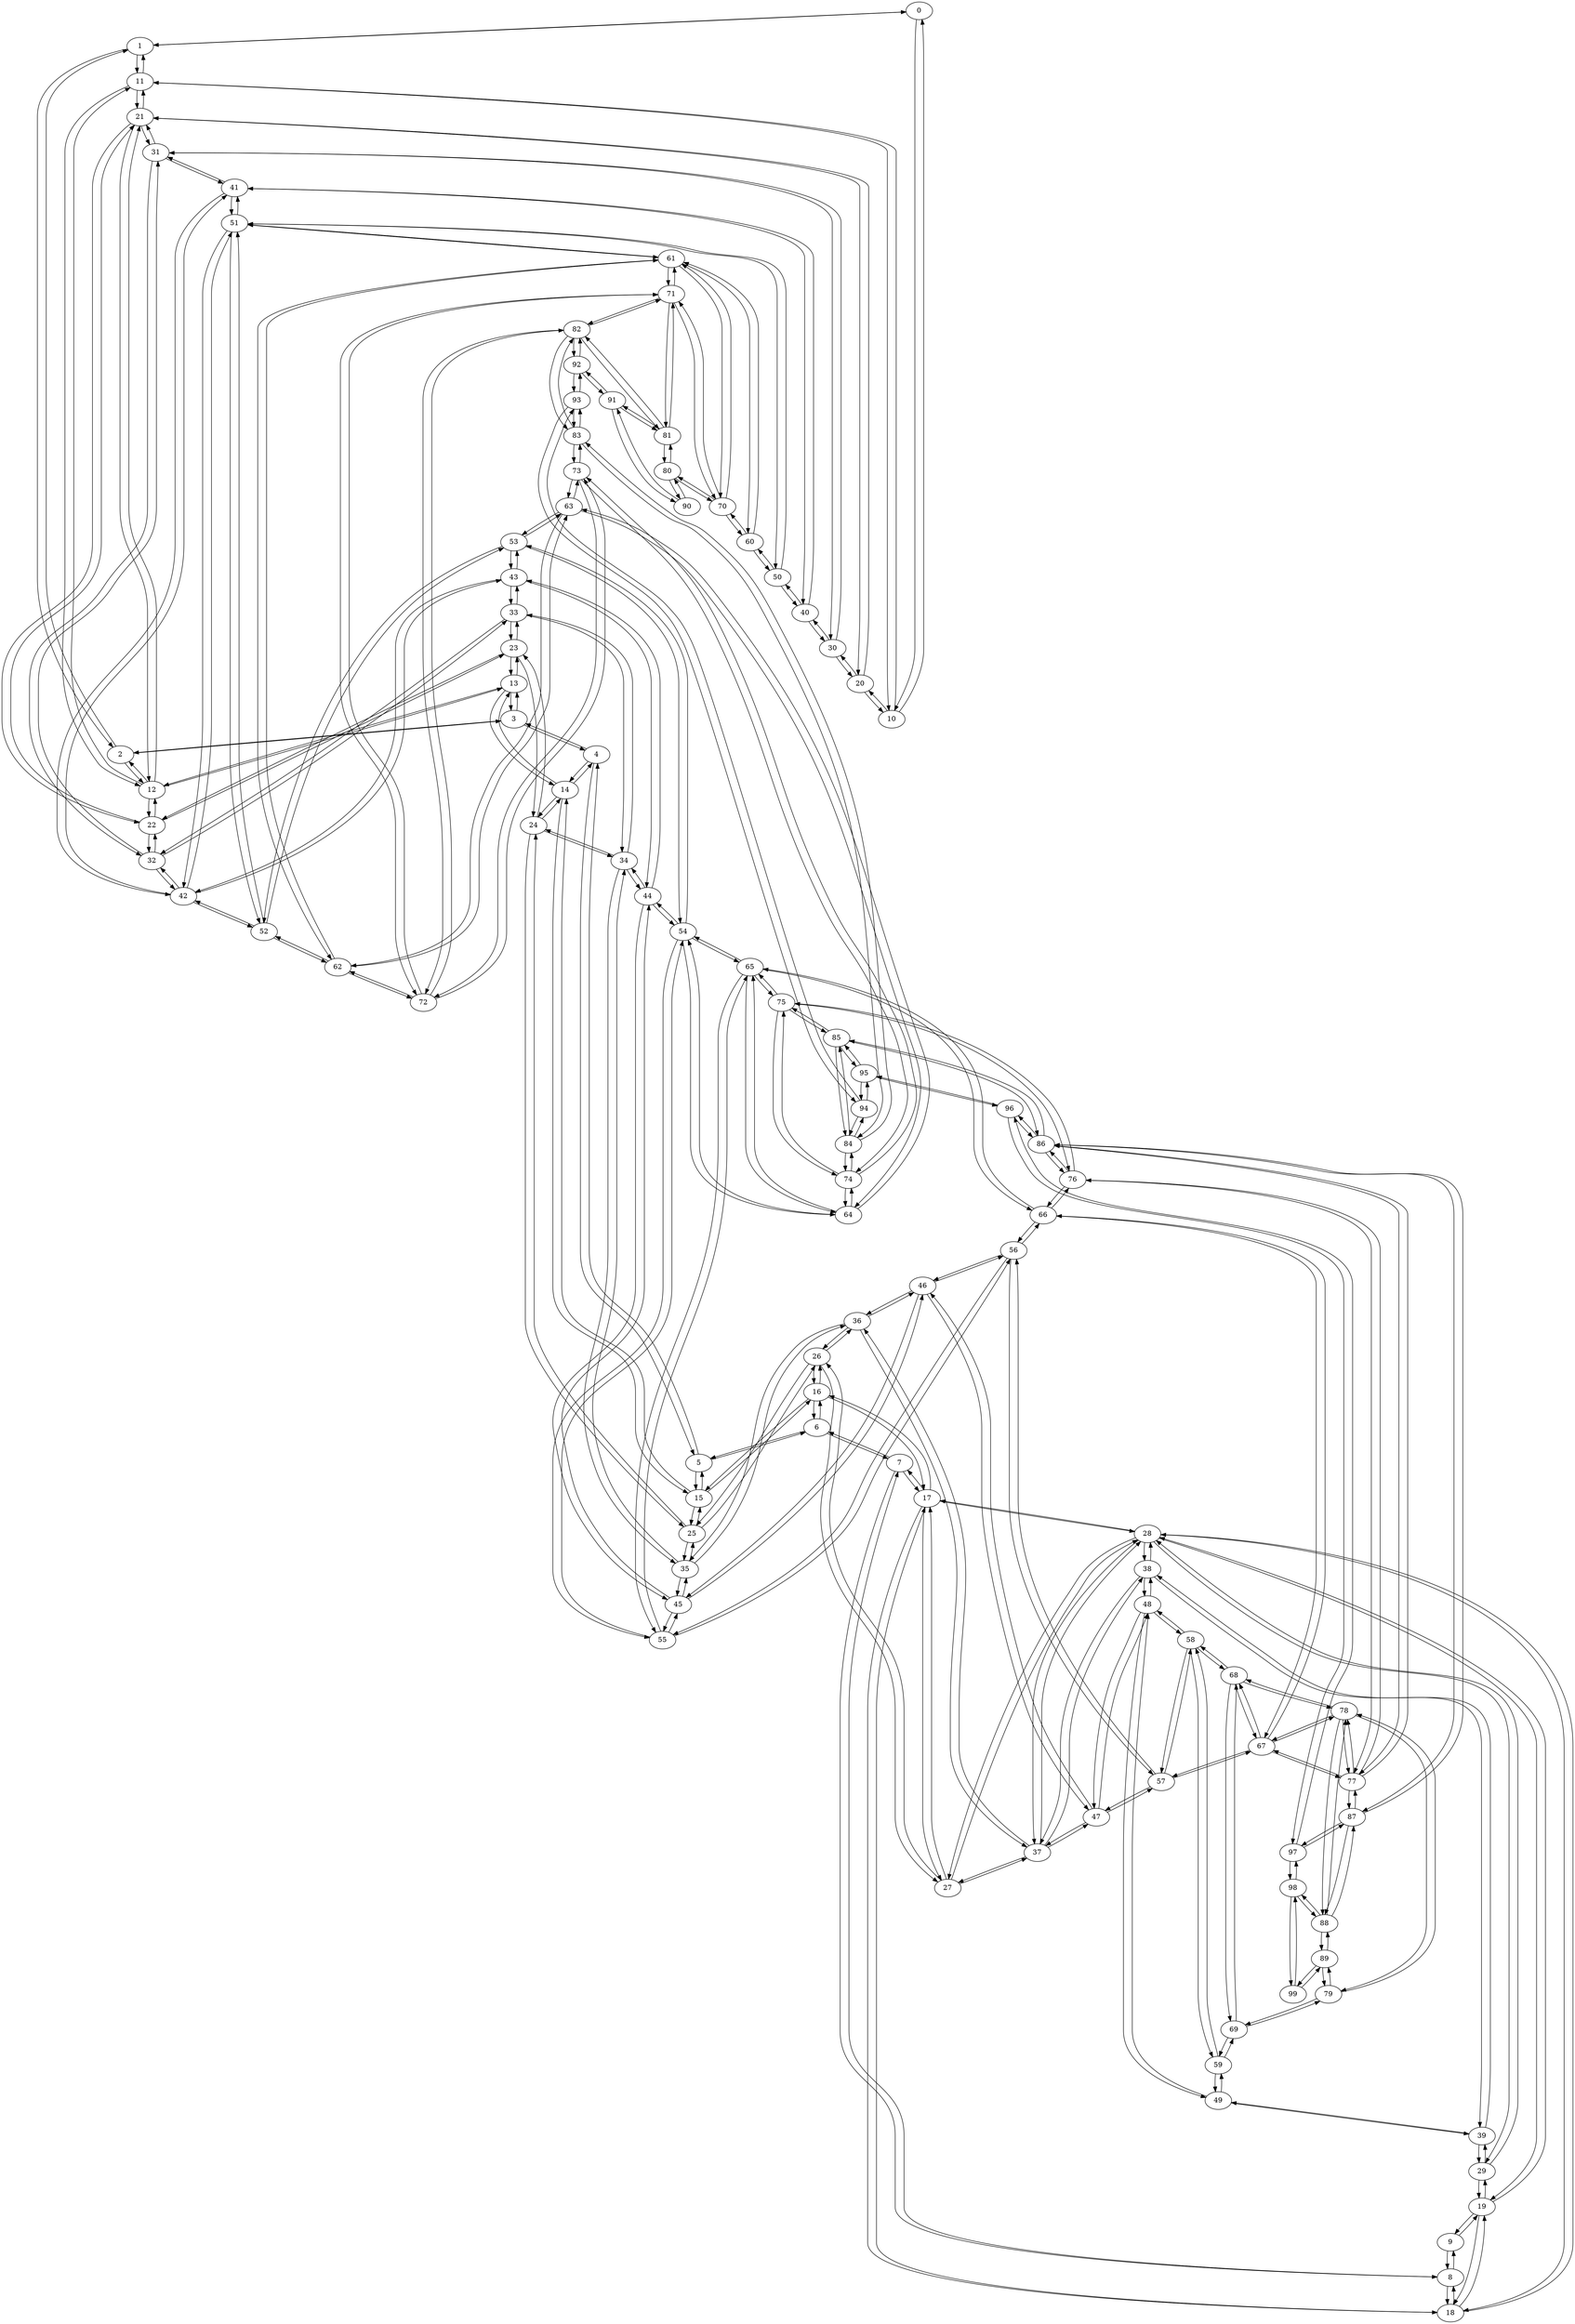 digraph G {
0[label="0"];
1[label="1"];
2[label="2"];
3[label="3"];
4[label="4"];
5[label="5"];
6[label="6"];
7[label="7"];
8[label="8"];
9[label="9"];
10[label="10"];
11[label="11"];
12[label="12"];
13[label="13"];
14[label="14"];
15[label="15"];
16[label="16"];
17[label="17"];
18[label="18"];
19[label="19"];
20[label="20"];
21[label="21"];
22[label="22"];
23[label="23"];
24[label="24"];
25[label="25"];
26[label="26"];
27[label="27"];
28[label="28"];
29[label="29"];
30[label="30"];
31[label="31"];
32[label="32"];
33[label="33"];
34[label="34"];
35[label="35"];
36[label="36"];
37[label="37"];
38[label="38"];
39[label="39"];
40[label="40"];
41[label="41"];
42[label="42"];
43[label="43"];
44[label="44"];
45[label="45"];
46[label="46"];
47[label="47"];
48[label="48"];
49[label="49"];
50[label="50"];
51[label="51"];
52[label="52"];
53[label="53"];
54[label="54"];
55[label="55"];
56[label="56"];
57[label="57"];
58[label="58"];
59[label="59"];
60[label="60"];
61[label="61"];
62[label="62"];
63[label="63"];
64[label="64"];
65[label="65"];
66[label="66"];
67[label="67"];
68[label="68"];
69[label="69"];
70[label="70"];
71[label="71"];
72[label="72"];
73[label="73"];
74[label="74"];
75[label="75"];
76[label="76"];
77[label="77"];
78[label="78"];
79[label="79"];
80[label="80"];
81[label="81"];
82[label="82"];
83[label="83"];
84[label="84"];
85[label="85"];
86[label="86"];
87[label="87"];
88[label="88"];
89[label="89"];
90[label="90"];
91[label="91"];
92[label="92"];
93[label="93"];
94[label="94"];
95[label="95"];
96[label="96"];
97[label="97"];
98[label="98"];
99[label="99"];
0->1 [weight="5.01837", label_edge= "0"];
0->10 [weight="6.14798", label_edge= "1"];
1->0 [weight="5.01837", label_edge= "2"];
1->11 [weight="6.17417", label_edge= "3"];
1->2 [weight="5.77322", label_edge= "4"];
2->1 [weight="5.77322", label_edge= "5"];
2->12 [weight="5.64638", label_edge= "6"];
2->3 [weight="5.24128", label_edge= "7"];
3->2 [weight="5.24128", label_edge= "8"];
3->13 [weight="6.32072", label_edge= "9"];
3->4 [weight="6.16697", label_edge= "10"];
4->3 [weight="6.16697", label_edge= "11"];
4->14 [weight="6.11435", label_edge= "12"];
4->5 [weight="6.71758", label_edge= "13"];
5->4 [weight="6.71758", label_edge= "14"];
5->15 [weight="6.75701", label_edge= "15"];
5->6 [weight="5.34333", label_edge= "16"];
6->5 [weight="5.34333", label_edge= "17"];
6->16 [weight="6.82012", label_edge= "18"];
6->7 [weight="6.20866", label_edge= "19"];
7->6 [weight="6.20866", label_edge= "20"];
7->17 [weight="5.97336", label_edge= "21"];
7->8 [weight="6.06565", label_edge= "22"];
8->7 [weight="6.06565", label_edge= "23"];
8->18 [weight="6.4915", label_edge= "24"];
8->9 [weight="5.61476", label_edge= "25"];
9->8 [weight="5.61476", label_edge= "26"];
9->19 [weight="5.93942", label_edge= "27"];
10->11 [weight="6.59337", label_edge= "28"];
10->0 [weight="6.14798", label_edge= "29"];
10->20 [weight="5.02362", label_edge= "30"];
11->10 [weight="6.59337", label_edge= "31"];
11->21 [weight="6.14792", label_edge= "32"];
11->12 [weight="6.30045", label_edge= "33"];
11->1 [weight="6.17417", label_edge= "34"];
12->11 [weight="6.30045", label_edge= "35"];
12->22 [weight="6.32017", label_edge= "36"];
12->13 [weight="6.56255", label_edge= "37"];
12->2 [weight="5.64638", label_edge= "38"];
12->21 [weight="5.65035", label_edge= "39"];
13->12 [weight="6.56255", label_edge= "40"];
13->23 [weight="6.16483", label_edge= "41"];
13->14 [weight="6.8081", label_edge= "42"];
13->3 [weight="6.32072", label_edge= "43"];
14->13 [weight="6.8081", label_edge= "44"];
14->24 [weight="6.32188", label_edge= "45"];
14->15 [weight="5.57167", label_edge= "46"];
14->4 [weight="6.11435", label_edge= "47"];
15->14 [weight="5.57167", label_edge= "48"];
15->25 [weight="5.4485", label_edge= "49"];
15->16 [weight="6.7329", label_edge= "50"];
15->5 [weight="6.75701", label_edge= "51"];
16->15 [weight="6.7329", label_edge= "52"];
16->26 [weight="5.12445", label_edge= "53"];
16->17 [weight="5.30348", label_edge= "54"];
16->6 [weight="6.82012", label_edge= "55"];
17->16 [weight="5.30348", label_edge= "56"];
17->27 [weight="5.20014", label_edge= "57"];
17->18 [weight="6.37004", label_edge= "58"];
17->7 [weight="5.97336", label_edge= "59"];
17->28 [weight="6.20212", label_edge= "60"];
18->17 [weight="6.37004", label_edge= "61"];
18->28 [weight="5.89621", label_edge= "62"];
18->19 [weight="5.96896", label_edge= "63"];
18->8 [weight="6.4915", label_edge= "64"];
19->18 [weight="5.96896", label_edge= "65"];
19->9 [weight="5.93942", label_edge= "66"];
19->29 [weight="5.80966", label_edge= "67"];
19->28 [weight="6.45677", label_edge= "68"];
20->21 [weight="5.40822", label_edge= "69"];
20->10 [weight="5.02362", label_edge= "70"];
20->30 [weight="5.68954", label_edge= "71"];
21->20 [weight="5.40822", label_edge= "72"];
21->31 [weight="6.05142", label_edge= "73"];
21->22 [weight="6.18833", label_edge= "74"];
21->11 [weight="6.14792", label_edge= "75"];
21->12 [weight="5.65035", label_edge= "76"];
22->21 [weight="6.18833", label_edge= "77"];
22->32 [weight="5.5226", label_edge= "78"];
22->23 [weight="5.65682", label_edge= "79"];
22->12 [weight="6.32017", label_edge= "80"];
23->22 [weight="5.65682", label_edge= "81"];
23->33 [weight="5.63839", label_edge= "82"];
23->24 [weight="6.96735", label_edge= "83"];
23->13 [weight="6.16483", label_edge= "84"];
24->23 [weight="6.96735", label_edge= "85"];
24->34 [weight="5.54311", label_edge= "86"];
24->25 [weight="6.87927", label_edge= "87"];
24->14 [weight="6.32188", label_edge= "88"];
25->24 [weight="6.87927", label_edge= "89"];
25->35 [weight="5.59261", label_edge= "90"];
25->26 [weight="6.3347", label_edge= "91"];
25->15 [weight="5.4485", label_edge= "92"];
26->25 [weight="6.3347", label_edge= "93"];
26->36 [weight="5.07349", label_edge= "94"];
26->27 [weight="5.39509", label_edge= "95"];
26->16 [weight="5.12445", label_edge= "96"];
27->26 [weight="5.39509", label_edge= "97"];
27->37 [weight="5.70101", label_edge= "98"];
27->28 [weight="5.11841", label_edge= "99"];
27->17 [weight="5.20014", label_edge= "100"];
28->27 [weight="5.11841", label_edge= "101"];
28->38 [weight="6.4041", label_edge= "102"];
28->29 [weight="5.89578", label_edge= "103"];
28->18 [weight="5.89621", label_edge= "104"];
28->19 [weight="6.45677", label_edge= "105"];
28->17 [weight="6.20212", label_edge= "106"];
28->37 [weight="6.71563", label_edge= "107"];
29->28 [weight="5.89578", label_edge= "108"];
29->19 [weight="5.80966", label_edge= "109"];
29->39 [weight="5.29469", label_edge= "110"];
30->31 [weight="5.13184", label_edge= "111"];
30->20 [weight="5.68954", label_edge= "112"];
30->40 [weight="6.94183", label_edge= "113"];
31->30 [weight="5.13184", label_edge= "114"];
31->41 [weight="5.39711", label_edge= "115"];
31->32 [weight="5.37977", label_edge= "116"];
31->21 [weight="6.05142", label_edge= "117"];
32->31 [weight="5.37977", label_edge= "118"];
32->42 [weight="5.15906", label_edge= "119"];
32->33 [weight="6.90954", label_edge= "120"];
32->22 [weight="5.5226", label_edge= "121"];
33->32 [weight="6.90954", label_edge= "122"];
33->43 [weight="5.92221", label_edge= "123"];
33->34 [weight="6.05631", label_edge= "124"];
33->23 [weight="5.63839", label_edge= "125"];
34->33 [weight="6.05631", label_edge= "126"];
34->44 [weight="6.64208", label_edge= "127"];
34->35 [weight="5.82302", label_edge= "128"];
34->24 [weight="5.54311", label_edge= "129"];
35->34 [weight="5.82302", label_edge= "130"];
35->45 [weight="5.48512", label_edge= "131"];
35->36 [weight="5.35469", label_edge= "132"];
35->25 [weight="5.59261", label_edge= "133"];
36->35 [weight="5.35469", label_edge= "134"];
36->46 [weight="5.34913", label_edge= "135"];
36->37 [weight="5.65786", label_edge= "136"];
36->26 [weight="5.07349", label_edge= "137"];
37->36 [weight="5.65786", label_edge= "138"];
37->47 [weight="5.42677", label_edge= "139"];
37->38 [weight="5.63759", label_edge= "140"];
37->27 [weight="5.70101", label_edge= "141"];
37->28 [weight="6.71563", label_edge= "142"];
38->37 [weight="5.63759", label_edge= "143"];
38->48 [weight="6.32865", label_edge= "144"];
38->39 [weight="6.5031", label_edge= "145"];
38->28 [weight="6.4041", label_edge= "146"];
39->38 [weight="6.5031", label_edge= "147"];
39->29 [weight="5.29469", label_edge= "148"];
39->49 [weight="6.62114", label_edge= "149"];
40->41 [weight="6.6491", label_edge= "150"];
40->30 [weight="6.94183", label_edge= "151"];
40->50 [weight="6.69628", label_edge= "152"];
41->40 [weight="6.6491", label_edge= "153"];
41->51 [weight="5.50081", label_edge= "154"];
41->42 [weight="5.68844", label_edge= "155"];
41->31 [weight="5.39711", label_edge= "156"];
42->41 [weight="5.68844", label_edge= "157"];
42->52 [weight="6.58159", label_edge= "158"];
42->43 [weight="6.63652", label_edge= "159"];
42->32 [weight="5.15906", label_edge= "160"];
42->51 [weight="5.25605", label_edge= "161"];
43->42 [weight="6.63652", label_edge= "162"];
43->53 [weight="5.24335", label_edge= "163"];
43->44 [weight="6.59294", label_edge= "164"];
43->33 [weight="5.92221", label_edge= "165"];
44->43 [weight="6.59294", label_edge= "166"];
44->54 [weight="5.87014", label_edge= "167"];
44->45 [weight="5.28022", label_edge= "168"];
44->34 [weight="6.64208", label_edge= "169"];
45->44 [weight="5.28022", label_edge= "170"];
45->55 [weight="5.36207", label_edge= "171"];
45->46 [weight="5.39467", label_edge= "172"];
45->35 [weight="5.48512", label_edge= "173"];
46->45 [weight="5.39467", label_edge= "174"];
46->56 [weight="5.54323", label_edge= "175"];
46->47 [weight="5.70162", label_edge= "176"];
46->36 [weight="5.34913", label_edge= "177"];
47->46 [weight="5.70162", label_edge= "178"];
47->57 [weight="5.38356", label_edge= "179"];
47->48 [weight="5.43001", label_edge= "180"];
47->37 [weight="5.42677", label_edge= "181"];
48->47 [weight="5.43001", label_edge= "182"];
48->58 [weight="6.49419", label_edge= "183"];
48->49 [weight="6.98553", label_edge= "184"];
48->38 [weight="6.32865", label_edge= "185"];
49->48 [weight="6.98553", label_edge= "186"];
49->39 [weight="6.62114", label_edge= "187"];
49->59 [weight="5.32807", label_edge= "188"];
50->51 [weight="5.50368", label_edge= "189"];
50->40 [weight="6.69628", label_edge= "190"];
50->60 [weight="5.34925", label_edge= "191"];
51->50 [weight="5.50368", label_edge= "192"];
51->61 [weight="6.90625", label_edge= "193"];
51->52 [weight="5.74398", label_edge= "194"];
51->41 [weight="5.50081", label_edge= "195"];
51->42 [weight="5.25605", label_edge= "196"];
52->51 [weight="5.74398", label_edge= "197"];
52->62 [weight="6.3101", label_edge= "198"];
52->53 [weight="5.66939", label_edge= "199"];
52->42 [weight="6.58159", label_edge= "200"];
53->52 [weight="5.66939", label_edge= "201"];
53->63 [weight="5.59401", label_edge= "202"];
53->54 [weight="5.70821", label_edge= "203"];
53->43 [weight="5.24335", label_edge= "204"];
54->53 [weight="5.70821", label_edge= "205"];
54->64 [weight="5.78201", label_edge= "206"];
54->55 [weight="5.88876", label_edge= "207"];
54->44 [weight="5.87014", label_edge= "208"];
54->65 [weight="5.64901", label_edge= "209"];
55->54 [weight="5.88876", label_edge= "210"];
55->65 [weight="5.47462", label_edge= "211"];
55->56 [weight="5.7936", label_edge= "212"];
55->45 [weight="5.36207", label_edge= "213"];
56->55 [weight="5.7936", label_edge= "214"];
56->66 [weight="6.46751", label_edge= "215"];
56->57 [weight="5.16657", label_edge= "216"];
56->46 [weight="5.54323", label_edge= "217"];
57->56 [weight="5.16657", label_edge= "218"];
57->67 [weight="5.36634", label_edge= "219"];
57->58 [weight="5.30848", label_edge= "220"];
57->47 [weight="5.38356", label_edge= "221"];
58->57 [weight="5.30848", label_edge= "222"];
58->68 [weight="6.18302", label_edge= "223"];
58->59 [weight="5.32319", label_edge= "224"];
58->48 [weight="6.49419", label_edge= "225"];
59->58 [weight="5.32319", label_edge= "226"];
59->49 [weight="5.32807", label_edge= "227"];
59->69 [weight="5.21564", label_edge= "228"];
60->61 [weight="6.57671", label_edge= "229"];
60->50 [weight="5.34925", label_edge= "230"];
60->70 [weight="6.07852", label_edge= "231"];
61->60 [weight="6.57671", label_edge= "232"];
61->71 [weight="6.11069", label_edge= "233"];
61->62 [weight="6.96155", label_edge= "234"];
61->51 [weight="6.90625", label_edge= "235"];
61->70 [weight="6.75866", label_edge= "236"];
62->61 [weight="6.96155", label_edge= "237"];
62->72 [weight="6.89636", label_edge= "238"];
62->63 [weight="6.22977", label_edge= "239"];
62->52 [weight="6.3101", label_edge= "240"];
63->62 [weight="6.22977", label_edge= "241"];
63->73 [weight="5.59841", label_edge= "242"];
63->64 [weight="5.11396", label_edge= "243"];
63->53 [weight="5.59401", label_edge= "244"];
64->63 [weight="5.11396", label_edge= "245"];
64->74 [weight="6.47142", label_edge= "246"];
64->65 [weight="5.05853", label_edge= "247"];
64->54 [weight="5.78201", label_edge= "248"];
65->64 [weight="5.05853", label_edge= "249"];
65->75 [weight="6.15909", label_edge= "250"];
65->66 [weight="5.91623", label_edge= "251"];
65->55 [weight="5.47462", label_edge= "252"];
65->54 [weight="5.64901", label_edge= "253"];
66->65 [weight="5.91623", label_edge= "254"];
66->76 [weight="6.87347", label_edge= "255"];
66->67 [weight="5.01337", label_edge= "256"];
66->56 [weight="6.46751", label_edge= "257"];
67->66 [weight="5.01337", label_edge= "258"];
67->77 [weight="5.46913", label_edge= "259"];
67->68 [weight="6.89569", label_edge= "260"];
67->57 [weight="5.36634", label_edge= "261"];
67->78 [weight="6.35136", label_edge= "262"];
68->67 [weight="6.89569", label_edge= "263"];
68->78 [weight="6.00162", label_edge= "264"];
68->69 [weight="6.02811", label_edge= "265"];
68->58 [weight="6.18302", label_edge= "266"];
69->68 [weight="6.02811", label_edge= "267"];
69->59 [weight="5.21564", label_edge= "268"];
69->79 [weight="6.27909", label_edge= "269"];
70->71 [weight="6.38652", label_edge= "270"];
70->60 [weight="6.07852", label_edge= "271"];
70->80 [weight="6.5551", label_edge= "272"];
70->61 [weight="6.75866", label_edge= "273"];
71->70 [weight="6.38652", label_edge= "274"];
71->81 [weight="5.47597", label_edge= "275"];
71->72 [weight="5.9874", label_edge= "276"];
71->61 [weight="6.11069", label_edge= "277"];
71->82 [weight="5.65462", label_edge= "278"];
72->71 [weight="5.9874", label_edge= "279"];
72->82 [weight="5.82406", label_edge= "280"];
72->73 [weight="6.68554", label_edge= "281"];
72->62 [weight="6.89636", label_edge= "282"];
73->72 [weight="6.68554", label_edge= "283"];
73->83 [weight="5.04358", label_edge= "284"];
73->74 [weight="6.97009", label_edge= "285"];
73->63 [weight="5.59841", label_edge= "286"];
74->73 [weight="6.97009", label_edge= "287"];
74->84 [weight="6.75451", label_edge= "288"];
74->75 [weight="6.89593", label_edge= "289"];
74->64 [weight="6.47142", label_edge= "290"];
75->74 [weight="6.89593", label_edge= "291"];
75->85 [weight="5.29414", label_edge= "292"];
75->76 [weight="6.45811", label_edge= "293"];
75->65 [weight="6.15909", label_edge= "294"];
76->75 [weight="6.45811", label_edge= "295"];
76->86 [weight="5.70339", label_edge= "296"];
76->77 [weight="6.41111", label_edge= "297"];
76->66 [weight="6.87347", label_edge= "298"];
77->76 [weight="6.41111", label_edge= "299"];
77->87 [weight="6.94806", label_edge= "300"];
77->78 [weight="5.94034", label_edge= "301"];
77->67 [weight="5.46913", label_edge= "302"];
77->86 [weight="5.55782", label_edge= "303"];
78->77 [weight="5.94034", label_edge= "304"];
78->88 [weight="5.00116", label_edge= "305"];
78->79 [weight="5.47908", label_edge= "306"];
78->68 [weight="6.00162", label_edge= "307"];
78->67 [weight="6.35136", label_edge= "308"];
79->78 [weight="5.47908", label_edge= "309"];
79->69 [weight="6.27909", label_edge= "310"];
79->89 [weight="6.10465", label_edge= "311"];
80->81 [weight="6.80016", label_edge= "312"];
80->70 [weight="6.5551", label_edge= "313"];
80->90 [weight="6.73449", label_edge= "314"];
81->80 [weight="6.80016", label_edge= "315"];
81->91 [weight="5.20685", label_edge= "316"];
81->82 [weight="5.32398", label_edge= "317"];
81->71 [weight="5.47597", label_edge= "318"];
82->81 [weight="5.32398", label_edge= "319"];
82->92 [weight="6.66326", label_edge= "320"];
82->83 [weight="5.42244", label_edge= "321"];
82->72 [weight="5.82406", label_edge= "322"];
82->71 [weight="5.65462", label_edge= "323"];
83->82 [weight="5.42244", label_edge= "324"];
83->93 [weight="5.70461", label_edge= "325"];
83->84 [weight="5.35249", label_edge= "326"];
83->73 [weight="5.04358", label_edge= "327"];
84->83 [weight="5.35249", label_edge= "328"];
84->94 [weight="6.76861", label_edge= "329"];
84->85 [weight="6.96716", label_edge= "330"];
84->74 [weight="6.75451", label_edge= "331"];
85->84 [weight="6.96716", label_edge= "332"];
85->95 [weight="5.02008", label_edge= "333"];
85->86 [weight="5.15278", label_edge= "334"];
85->75 [weight="5.29414", label_edge= "335"];
86->85 [weight="5.15278", label_edge= "336"];
86->96 [weight="5.15155", label_edge= "337"];
86->87 [weight="6.26579", label_edge= "338"];
86->76 [weight="5.70339", label_edge= "339"];
86->77 [weight="5.55782", label_edge= "340"];
87->86 [weight="6.26579", label_edge= "341"];
87->97 [weight="5.42329", label_edge= "342"];
87->88 [weight="5.28779", label_edge= "343"];
87->77 [weight="6.94806", label_edge= "344"];
88->87 [weight="5.28779", label_edge= "345"];
88->98 [weight="6.38713", label_edge= "346"];
88->89 [weight="6.23612", label_edge= "347"];
88->78 [weight="5.00116", label_edge= "348"];
89->88 [weight="6.23612", label_edge= "349"];
89->79 [weight="6.10465", label_edge= "350"];
89->99 [weight="5.83566", label_edge= "351"];
90->91 [weight="5.99588", label_edge= "352"];
90->80 [weight="6.73449", label_edge= "353"];
91->90 [weight="5.99588", label_edge= "354"];
91->81 [weight="5.20685", label_edge= "355"];
91->92 [weight="5.61763", label_edge= "356"];
92->91 [weight="5.61763", label_edge= "357"];
92->82 [weight="6.66326", label_edge= "358"];
92->93 [weight="6.44041", label_edge= "359"];
93->92 [weight="6.44041", label_edge= "360"];
93->83 [weight="5.70461", label_edge= "361"];
93->94 [weight="5.23084", label_edge= "362"];
94->93 [weight="5.23084", label_edge= "363"];
94->84 [weight="6.76861", label_edge= "364"];
94->95 [weight="5.29206", label_edge= "365"];
95->94 [weight="5.29206", label_edge= "366"];
95->85 [weight="5.02008", label_edge= "367"];
95->96 [weight="6.39146", label_edge= "368"];
96->95 [weight="6.39146", label_edge= "369"];
96->86 [weight="5.15155", label_edge= "370"];
96->97 [weight="5.7911", label_edge= "371"];
97->96 [weight="5.7911", label_edge= "372"];
97->87 [weight="5.42329", label_edge= "373"];
97->98 [weight="5.75832", label_edge= "374"];
98->97 [weight="5.75832", label_edge= "375"];
98->88 [weight="6.38713", label_edge= "376"];
98->99 [weight="6.63463", label_edge= "377"];
99->98 [weight="6.63463", label_edge= "378"];
99->89 [weight="5.83566", label_edge= "379"];
}
